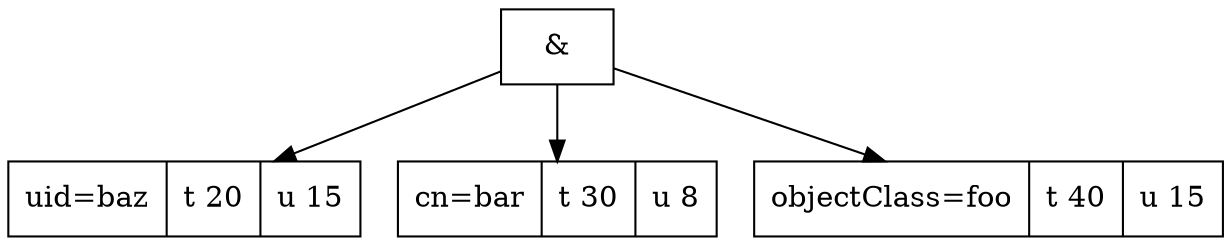 // Represent the AST of the filter '(&(objectClass=foo)(cn=bar)(uid=baz))', with popularity values

digraph FilterBasic {
    root_and [label="&", shape=record];
    uid_baz [label="uid=baz|t 20|u 15", shape=record];
    cn_bar [label="cn=bar|t 30|u 8", shape=record];
    oc_foo [label="objectClass=foo|t 40|u 15", shape=record];
    root_and -> uid_baz;
    root_and -> cn_bar;
    root_and -> oc_foo;
}

